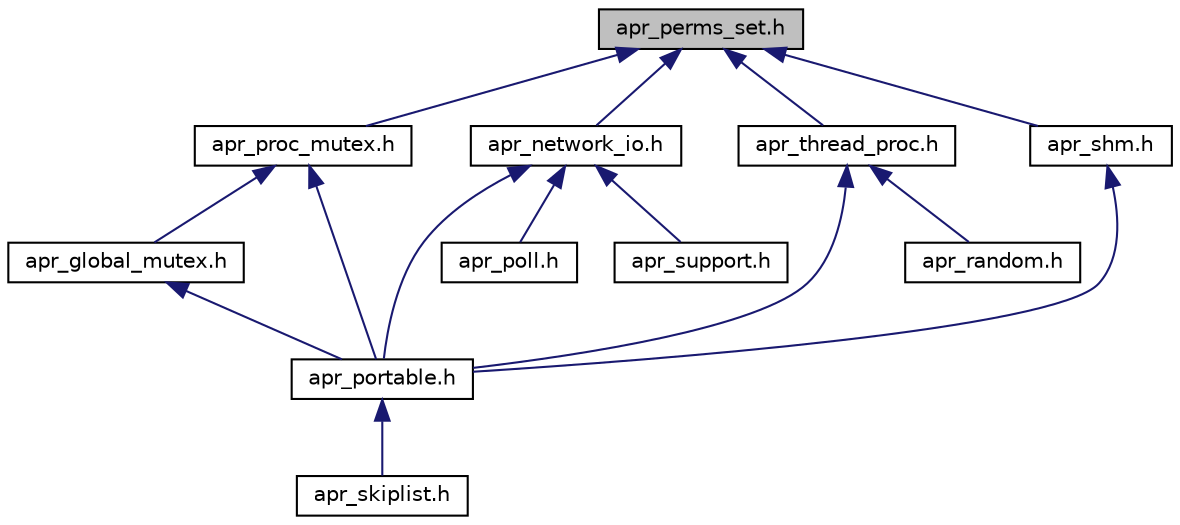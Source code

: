 digraph "apr_perms_set.h"
{
  edge [fontname="Helvetica",fontsize="10",labelfontname="Helvetica",labelfontsize="10"];
  node [fontname="Helvetica",fontsize="10",shape=record];
  Node17 [label="apr_perms_set.h",height=0.2,width=0.4,color="black", fillcolor="grey75", style="filled", fontcolor="black"];
  Node17 -> Node18 [dir="back",color="midnightblue",fontsize="10",style="solid",fontname="Helvetica"];
  Node18 [label="apr_proc_mutex.h",height=0.2,width=0.4,color="black", fillcolor="white", style="filled",URL="$apr__proc__mutex_8h.html",tooltip="APR Process Locking Routines. "];
  Node18 -> Node19 [dir="back",color="midnightblue",fontsize="10",style="solid",fontname="Helvetica"];
  Node19 [label="apr_global_mutex.h",height=0.2,width=0.4,color="black", fillcolor="white", style="filled",URL="$apr__global__mutex_8h.html",tooltip="APR Global Locking Routines. "];
  Node19 -> Node20 [dir="back",color="midnightblue",fontsize="10",style="solid",fontname="Helvetica"];
  Node20 [label="apr_portable.h",height=0.2,width=0.4,color="black", fillcolor="white", style="filled",URL="$apr__portable_8h.html",tooltip="APR Portability Routines. "];
  Node20 -> Node21 [dir="back",color="midnightblue",fontsize="10",style="solid",fontname="Helvetica"];
  Node21 [label="apr_skiplist.h",height=0.2,width=0.4,color="black", fillcolor="white", style="filled",URL="$apr__skiplist_8h.html",tooltip="APR skip list implementation. "];
  Node18 -> Node20 [dir="back",color="midnightblue",fontsize="10",style="solid",fontname="Helvetica"];
  Node17 -> Node22 [dir="back",color="midnightblue",fontsize="10",style="solid",fontname="Helvetica"];
  Node22 [label="apr_network_io.h",height=0.2,width=0.4,color="black", fillcolor="white", style="filled",URL="$apr__network__io_8h.html",tooltip="APR Network library. "];
  Node22 -> Node23 [dir="back",color="midnightblue",fontsize="10",style="solid",fontname="Helvetica"];
  Node23 [label="apr_poll.h",height=0.2,width=0.4,color="black", fillcolor="white", style="filled",URL="$apr__poll_8h.html",tooltip="APR Poll interface. "];
  Node22 -> Node20 [dir="back",color="midnightblue",fontsize="10",style="solid",fontname="Helvetica"];
  Node22 -> Node24 [dir="back",color="midnightblue",fontsize="10",style="solid",fontname="Helvetica"];
  Node24 [label="apr_support.h",height=0.2,width=0.4,color="black", fillcolor="white", style="filled",URL="$apr__support_8h.html",tooltip="APR Support functions. "];
  Node17 -> Node25 [dir="back",color="midnightblue",fontsize="10",style="solid",fontname="Helvetica"];
  Node25 [label="apr_thread_proc.h",height=0.2,width=0.4,color="black", fillcolor="white", style="filled",URL="$apr__thread__proc_8h.html",tooltip="APR Thread and Process Library. "];
  Node25 -> Node20 [dir="back",color="midnightblue",fontsize="10",style="solid",fontname="Helvetica"];
  Node25 -> Node26 [dir="back",color="midnightblue",fontsize="10",style="solid",fontname="Helvetica"];
  Node26 [label="apr_random.h",height=0.2,width=0.4,color="black", fillcolor="white", style="filled",URL="$apr__random_8h.html",tooltip="APR PRNG routines. "];
  Node17 -> Node27 [dir="back",color="midnightblue",fontsize="10",style="solid",fontname="Helvetica"];
  Node27 [label="apr_shm.h",height=0.2,width=0.4,color="black", fillcolor="white", style="filled",URL="$apr__shm_8h.html",tooltip="APR Shared Memory Routines. "];
  Node27 -> Node20 [dir="back",color="midnightblue",fontsize="10",style="solid",fontname="Helvetica"];
}
